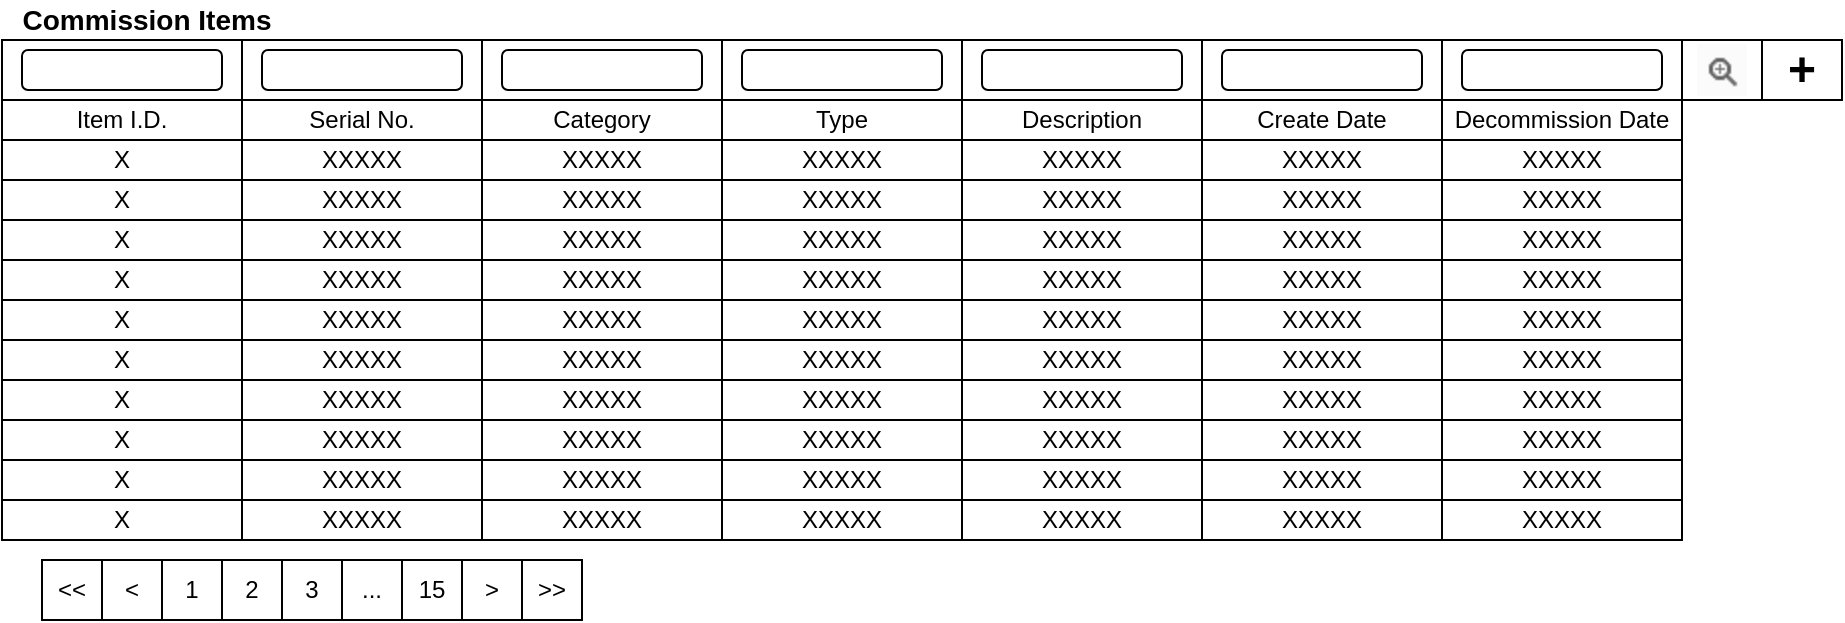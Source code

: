 <mxfile version="12.3.2" type="device" pages="1"><diagram id="bL0WwkCuKKonCKTU5HaB" name="Page-1"><mxGraphModel dx="1086" dy="494" grid="0" gridSize="10" guides="1" tooltips="1" connect="1" arrows="1" fold="1" page="0" pageScale="1" pageWidth="850" pageHeight="1100" math="0" shadow="0"><root><mxCell id="0"/><mxCell id="1" parent="0"/><mxCell id="B8XnHveXFob2aplnVtOJ-1" value="Serial No." style="rounded=0;whiteSpace=wrap;html=1;" parent="1" vertex="1"><mxGeometry x="240" y="90" width="120" height="20" as="geometry"/></mxCell><mxCell id="B8XnHveXFob2aplnVtOJ-2" value="Item I.D." style="rounded=0;whiteSpace=wrap;html=1;" parent="1" vertex="1"><mxGeometry x="120" y="90" width="120" height="20" as="geometry"/></mxCell><mxCell id="B8XnHveXFob2aplnVtOJ-3" value="Category" style="rounded=0;whiteSpace=wrap;html=1;" parent="1" vertex="1"><mxGeometry x="360" y="90" width="120" height="20" as="geometry"/></mxCell><mxCell id="B8XnHveXFob2aplnVtOJ-4" value="Type" style="rounded=0;whiteSpace=wrap;html=1;" parent="1" vertex="1"><mxGeometry x="480" y="90" width="120" height="20" as="geometry"/></mxCell><mxCell id="B8XnHveXFob2aplnVtOJ-5" value="Description" style="rounded=0;whiteSpace=wrap;html=1;" parent="1" vertex="1"><mxGeometry x="600" y="90" width="120" height="20" as="geometry"/></mxCell><mxCell id="B8XnHveXFob2aplnVtOJ-6" value="Create Date" style="rounded=0;whiteSpace=wrap;html=1;" parent="1" vertex="1"><mxGeometry x="720" y="90" width="120" height="20" as="geometry"/></mxCell><mxCell id="B8XnHveXFob2aplnVtOJ-7" value="Decommission Date" style="rounded=0;whiteSpace=wrap;html=1;" parent="1" vertex="1"><mxGeometry x="840" y="90" width="120" height="20" as="geometry"/></mxCell><mxCell id="B8XnHveXFob2aplnVtOJ-8" value="XXXXX" style="rounded=0;whiteSpace=wrap;html=1;" parent="1" vertex="1"><mxGeometry x="240" y="110" width="120" height="20" as="geometry"/></mxCell><mxCell id="B8XnHveXFob2aplnVtOJ-9" value="X" style="rounded=0;whiteSpace=wrap;html=1;" parent="1" vertex="1"><mxGeometry x="120" y="110" width="120" height="20" as="geometry"/></mxCell><mxCell id="B8XnHveXFob2aplnVtOJ-10" value="XXXXX" style="rounded=0;whiteSpace=wrap;html=1;" parent="1" vertex="1"><mxGeometry x="360" y="110" width="120" height="20" as="geometry"/></mxCell><mxCell id="B8XnHveXFob2aplnVtOJ-11" value="XXXXX" style="rounded=0;whiteSpace=wrap;html=1;" parent="1" vertex="1"><mxGeometry x="480" y="110" width="120" height="20" as="geometry"/></mxCell><mxCell id="B8XnHveXFob2aplnVtOJ-12" value="XXXXX" style="rounded=0;whiteSpace=wrap;html=1;" parent="1" vertex="1"><mxGeometry x="600" y="110" width="120" height="20" as="geometry"/></mxCell><mxCell id="B8XnHveXFob2aplnVtOJ-13" value="XXXXX" style="rounded=0;whiteSpace=wrap;html=1;" parent="1" vertex="1"><mxGeometry x="720" y="110" width="120" height="20" as="geometry"/></mxCell><mxCell id="B8XnHveXFob2aplnVtOJ-14" value="XXXXX" style="rounded=0;whiteSpace=wrap;html=1;" parent="1" vertex="1"><mxGeometry x="840" y="110" width="120" height="20" as="geometry"/></mxCell><mxCell id="B8XnHveXFob2aplnVtOJ-22" value="" style="rounded=0;whiteSpace=wrap;html=1;" parent="1" vertex="1"><mxGeometry x="240" y="60" width="120" height="30" as="geometry"/></mxCell><mxCell id="B8XnHveXFob2aplnVtOJ-23" value="" style="rounded=0;whiteSpace=wrap;html=1;" parent="1" vertex="1"><mxGeometry x="120" y="60" width="120" height="30" as="geometry"/></mxCell><mxCell id="B8XnHveXFob2aplnVtOJ-24" value="" style="rounded=0;whiteSpace=wrap;html=1;" parent="1" vertex="1"><mxGeometry x="360" y="60" width="120" height="30" as="geometry"/></mxCell><mxCell id="B8XnHveXFob2aplnVtOJ-25" value="" style="rounded=0;whiteSpace=wrap;html=1;" parent="1" vertex="1"><mxGeometry x="480" y="60" width="120" height="30" as="geometry"/></mxCell><mxCell id="B8XnHveXFob2aplnVtOJ-26" value="" style="rounded=0;whiteSpace=wrap;html=1;" parent="1" vertex="1"><mxGeometry x="600" y="60" width="120" height="30" as="geometry"/></mxCell><mxCell id="B8XnHveXFob2aplnVtOJ-27" value="" style="rounded=0;whiteSpace=wrap;html=1;" parent="1" vertex="1"><mxGeometry x="720" y="60" width="120" height="30" as="geometry"/></mxCell><mxCell id="B8XnHveXFob2aplnVtOJ-28" value="" style="rounded=0;whiteSpace=wrap;html=1;" parent="1" vertex="1"><mxGeometry x="840" y="60" width="120" height="30" as="geometry"/></mxCell><mxCell id="B8XnHveXFob2aplnVtOJ-29" value="" style="rounded=1;whiteSpace=wrap;html=1;" parent="1" vertex="1"><mxGeometry x="130" y="65" width="100" height="20" as="geometry"/></mxCell><mxCell id="B8XnHveXFob2aplnVtOJ-30" value="" style="rounded=1;whiteSpace=wrap;html=1;" parent="1" vertex="1"><mxGeometry x="250" y="65" width="100" height="20" as="geometry"/></mxCell><mxCell id="B8XnHveXFob2aplnVtOJ-31" value="" style="rounded=1;whiteSpace=wrap;html=1;" parent="1" vertex="1"><mxGeometry x="370" y="65" width="100" height="20" as="geometry"/></mxCell><mxCell id="B8XnHveXFob2aplnVtOJ-32" value="" style="rounded=1;whiteSpace=wrap;html=1;" parent="1" vertex="1"><mxGeometry x="490" y="65" width="100" height="20" as="geometry"/></mxCell><mxCell id="B8XnHveXFob2aplnVtOJ-34" value="" style="rounded=1;whiteSpace=wrap;html=1;" parent="1" vertex="1"><mxGeometry x="610" y="65" width="100" height="20" as="geometry"/></mxCell><mxCell id="B8XnHveXFob2aplnVtOJ-35" value="" style="rounded=1;whiteSpace=wrap;html=1;" parent="1" vertex="1"><mxGeometry x="730" y="65" width="100" height="20" as="geometry"/></mxCell><mxCell id="B8XnHveXFob2aplnVtOJ-36" value="" style="rounded=1;whiteSpace=wrap;html=1;" parent="1" vertex="1"><mxGeometry x="850" y="65" width="100" height="20" as="geometry"/></mxCell><mxCell id="B8XnHveXFob2aplnVtOJ-37" value="" style="rounded=0;whiteSpace=wrap;html=1;" parent="1" vertex="1"><mxGeometry x="960" y="60" width="40" height="30" as="geometry"/></mxCell><mxCell id="B8XnHveXFob2aplnVtOJ-39" value="" style="shape=image;verticalLabelPosition=bottom;labelBackgroundColor=#ffffff;verticalAlign=top;aspect=fixed;imageAspect=0;image=data:image/png,iVBORw0KGgoAAAANSUhEUgAAABkAAAAaCAYAAABCfffNAAABA0lEQVRIDe1Uyw2EIBDFzbah1diBVdCCJ0+2YBV2YDeUwWE3j+QRJA6fqHvYOAfnw/CeMww01tqPulleN+M7+Iekqsv/0653Sd3zPCtjjE9t21aN4+j9nNHk7onWWsRYlkVcCxeSJCTo+14Nw+D3reuqtm1zfgmRePBoESQkmKbJxUCIOIR5zhE+IgnPIKwgxGCceeFabBcdPCvAZtrUMeCRX0UC4BpwEortwphCcMhHwjjzjnIY+8l0JUnwJxxj/lWsSy6m2C6C4R7ELYHPOKYrN8bZSkgmaT45qYqylUjgjOMNA0GqotMkICNR13Xk3unT7dqhCc4llQjYPvyQ+FaUGF+07G3bLn+P1AAAAABJRU5ErkJggg==;" parent="1" vertex="1"><mxGeometry x="967.5" y="62" width="25" height="26" as="geometry"/></mxCell><mxCell id="B8XnHveXFob2aplnVtOJ-47" value="XXXXX" style="rounded=0;whiteSpace=wrap;html=1;" parent="1" vertex="1"><mxGeometry x="240" y="130" width="120" height="20" as="geometry"/></mxCell><mxCell id="B8XnHveXFob2aplnVtOJ-48" value="X" style="rounded=0;whiteSpace=wrap;html=1;" parent="1" vertex="1"><mxGeometry x="120" y="130" width="120" height="20" as="geometry"/></mxCell><mxCell id="B8XnHveXFob2aplnVtOJ-49" value="XXXXX" style="rounded=0;whiteSpace=wrap;html=1;" parent="1" vertex="1"><mxGeometry x="360" y="130" width="120" height="20" as="geometry"/></mxCell><mxCell id="B8XnHveXFob2aplnVtOJ-50" value="XXXXX" style="rounded=0;whiteSpace=wrap;html=1;" parent="1" vertex="1"><mxGeometry x="480" y="130" width="120" height="20" as="geometry"/></mxCell><mxCell id="B8XnHveXFob2aplnVtOJ-51" value="XXXXX" style="rounded=0;whiteSpace=wrap;html=1;" parent="1" vertex="1"><mxGeometry x="600" y="130" width="120" height="20" as="geometry"/></mxCell><mxCell id="B8XnHveXFob2aplnVtOJ-52" value="XXXXX" style="rounded=0;whiteSpace=wrap;html=1;" parent="1" vertex="1"><mxGeometry x="720" y="130" width="120" height="20" as="geometry"/></mxCell><mxCell id="B8XnHveXFob2aplnVtOJ-53" value="XXXXX" style="rounded=0;whiteSpace=wrap;html=1;" parent="1" vertex="1"><mxGeometry x="840" y="130" width="120" height="20" as="geometry"/></mxCell><mxCell id="B8XnHveXFob2aplnVtOJ-54" value="XXXXX" style="rounded=0;whiteSpace=wrap;html=1;" parent="1" vertex="1"><mxGeometry x="240" y="150" width="120" height="20" as="geometry"/></mxCell><mxCell id="B8XnHveXFob2aplnVtOJ-55" value="X" style="rounded=0;whiteSpace=wrap;html=1;" parent="1" vertex="1"><mxGeometry x="120" y="150" width="120" height="20" as="geometry"/></mxCell><mxCell id="B8XnHveXFob2aplnVtOJ-56" value="XXXXX" style="rounded=0;whiteSpace=wrap;html=1;" parent="1" vertex="1"><mxGeometry x="360" y="150" width="120" height="20" as="geometry"/></mxCell><mxCell id="B8XnHveXFob2aplnVtOJ-57" value="XXXXX" style="rounded=0;whiteSpace=wrap;html=1;" parent="1" vertex="1"><mxGeometry x="480" y="150" width="120" height="20" as="geometry"/></mxCell><mxCell id="B8XnHveXFob2aplnVtOJ-58" value="XXXXX" style="rounded=0;whiteSpace=wrap;html=1;" parent="1" vertex="1"><mxGeometry x="600" y="150" width="120" height="20" as="geometry"/></mxCell><mxCell id="B8XnHveXFob2aplnVtOJ-59" value="XXXXX" style="rounded=0;whiteSpace=wrap;html=1;" parent="1" vertex="1"><mxGeometry x="720" y="150" width="120" height="20" as="geometry"/></mxCell><mxCell id="B8XnHveXFob2aplnVtOJ-60" value="XXXXX" style="rounded=0;whiteSpace=wrap;html=1;" parent="1" vertex="1"><mxGeometry x="840" y="150" width="120" height="20" as="geometry"/></mxCell><mxCell id="B8XnHveXFob2aplnVtOJ-61" value="XXXXX" style="rounded=0;whiteSpace=wrap;html=1;" parent="1" vertex="1"><mxGeometry x="240" y="170" width="120" height="20" as="geometry"/></mxCell><mxCell id="B8XnHveXFob2aplnVtOJ-62" value="X" style="rounded=0;whiteSpace=wrap;html=1;" parent="1" vertex="1"><mxGeometry x="120" y="170" width="120" height="20" as="geometry"/></mxCell><mxCell id="B8XnHveXFob2aplnVtOJ-63" value="XXXXX" style="rounded=0;whiteSpace=wrap;html=1;" parent="1" vertex="1"><mxGeometry x="360" y="170" width="120" height="20" as="geometry"/></mxCell><mxCell id="B8XnHveXFob2aplnVtOJ-64" value="XXXXX" style="rounded=0;whiteSpace=wrap;html=1;" parent="1" vertex="1"><mxGeometry x="480" y="170" width="120" height="20" as="geometry"/></mxCell><mxCell id="B8XnHveXFob2aplnVtOJ-65" value="XXXXX" style="rounded=0;whiteSpace=wrap;html=1;" parent="1" vertex="1"><mxGeometry x="600" y="170" width="120" height="20" as="geometry"/></mxCell><mxCell id="B8XnHveXFob2aplnVtOJ-66" value="XXXXX" style="rounded=0;whiteSpace=wrap;html=1;" parent="1" vertex="1"><mxGeometry x="720" y="170" width="120" height="20" as="geometry"/></mxCell><mxCell id="B8XnHveXFob2aplnVtOJ-67" value="XXXXX" style="rounded=0;whiteSpace=wrap;html=1;" parent="1" vertex="1"><mxGeometry x="840" y="170" width="120" height="20" as="geometry"/></mxCell><mxCell id="B8XnHveXFob2aplnVtOJ-68" value="XXXXX" style="rounded=0;whiteSpace=wrap;html=1;" parent="1" vertex="1"><mxGeometry x="240" y="190" width="120" height="20" as="geometry"/></mxCell><mxCell id="B8XnHveXFob2aplnVtOJ-69" value="X" style="rounded=0;whiteSpace=wrap;html=1;" parent="1" vertex="1"><mxGeometry x="120" y="190" width="120" height="20" as="geometry"/></mxCell><mxCell id="B8XnHveXFob2aplnVtOJ-70" value="XXXXX" style="rounded=0;whiteSpace=wrap;html=1;" parent="1" vertex="1"><mxGeometry x="360" y="190" width="120" height="20" as="geometry"/></mxCell><mxCell id="B8XnHveXFob2aplnVtOJ-71" value="XXXXX" style="rounded=0;whiteSpace=wrap;html=1;" parent="1" vertex="1"><mxGeometry x="480" y="190" width="120" height="20" as="geometry"/></mxCell><mxCell id="B8XnHveXFob2aplnVtOJ-72" value="XXXXX" style="rounded=0;whiteSpace=wrap;html=1;" parent="1" vertex="1"><mxGeometry x="600" y="190" width="120" height="20" as="geometry"/></mxCell><mxCell id="B8XnHveXFob2aplnVtOJ-73" value="XXXXX" style="rounded=0;whiteSpace=wrap;html=1;" parent="1" vertex="1"><mxGeometry x="720" y="190" width="120" height="20" as="geometry"/></mxCell><mxCell id="B8XnHveXFob2aplnVtOJ-74" value="XXXXX" style="rounded=0;whiteSpace=wrap;html=1;" parent="1" vertex="1"><mxGeometry x="840" y="190" width="120" height="20" as="geometry"/></mxCell><mxCell id="B8XnHveXFob2aplnVtOJ-83" value="XXXXX" style="rounded=0;whiteSpace=wrap;html=1;" parent="1" vertex="1"><mxGeometry x="240" y="210" width="120" height="20" as="geometry"/></mxCell><mxCell id="B8XnHveXFob2aplnVtOJ-84" value="X" style="rounded=0;whiteSpace=wrap;html=1;" parent="1" vertex="1"><mxGeometry x="120" y="210" width="120" height="20" as="geometry"/></mxCell><mxCell id="B8XnHveXFob2aplnVtOJ-85" value="XXXXX" style="rounded=0;whiteSpace=wrap;html=1;" parent="1" vertex="1"><mxGeometry x="360" y="210" width="120" height="20" as="geometry"/></mxCell><mxCell id="B8XnHveXFob2aplnVtOJ-86" value="XXXXX" style="rounded=0;whiteSpace=wrap;html=1;" parent="1" vertex="1"><mxGeometry x="480" y="210" width="120" height="20" as="geometry"/></mxCell><mxCell id="B8XnHveXFob2aplnVtOJ-87" value="XXXXX" style="rounded=0;whiteSpace=wrap;html=1;" parent="1" vertex="1"><mxGeometry x="600" y="210" width="120" height="20" as="geometry"/></mxCell><mxCell id="B8XnHveXFob2aplnVtOJ-88" value="XXXXX" style="rounded=0;whiteSpace=wrap;html=1;" parent="1" vertex="1"><mxGeometry x="720" y="210" width="120" height="20" as="geometry"/></mxCell><mxCell id="B8XnHveXFob2aplnVtOJ-89" value="XXXXX" style="rounded=0;whiteSpace=wrap;html=1;" parent="1" vertex="1"><mxGeometry x="840" y="210" width="120" height="20" as="geometry"/></mxCell><mxCell id="B8XnHveXFob2aplnVtOJ-90" value="XXXXX" style="rounded=0;whiteSpace=wrap;html=1;" parent="1" vertex="1"><mxGeometry x="240" y="230" width="120" height="20" as="geometry"/></mxCell><mxCell id="B8XnHveXFob2aplnVtOJ-91" value="X" style="rounded=0;whiteSpace=wrap;html=1;" parent="1" vertex="1"><mxGeometry x="120" y="230" width="120" height="20" as="geometry"/></mxCell><mxCell id="B8XnHveXFob2aplnVtOJ-92" value="XXXXX" style="rounded=0;whiteSpace=wrap;html=1;" parent="1" vertex="1"><mxGeometry x="360" y="230" width="120" height="20" as="geometry"/></mxCell><mxCell id="B8XnHveXFob2aplnVtOJ-93" value="XXXXX" style="rounded=0;whiteSpace=wrap;html=1;" parent="1" vertex="1"><mxGeometry x="480" y="230" width="120" height="20" as="geometry"/></mxCell><mxCell id="B8XnHveXFob2aplnVtOJ-94" value="XXXXX" style="rounded=0;whiteSpace=wrap;html=1;" parent="1" vertex="1"><mxGeometry x="600" y="230" width="120" height="20" as="geometry"/></mxCell><mxCell id="B8XnHveXFob2aplnVtOJ-95" value="XXXXX" style="rounded=0;whiteSpace=wrap;html=1;" parent="1" vertex="1"><mxGeometry x="720" y="230" width="120" height="20" as="geometry"/></mxCell><mxCell id="B8XnHveXFob2aplnVtOJ-96" value="XXXXX" style="rounded=0;whiteSpace=wrap;html=1;" parent="1" vertex="1"><mxGeometry x="840" y="230" width="120" height="20" as="geometry"/></mxCell><mxCell id="B8XnHveXFob2aplnVtOJ-97" value="XXXXX" style="rounded=0;whiteSpace=wrap;html=1;" parent="1" vertex="1"><mxGeometry x="240" y="250" width="120" height="20" as="geometry"/></mxCell><mxCell id="B8XnHveXFob2aplnVtOJ-98" value="X" style="rounded=0;whiteSpace=wrap;html=1;" parent="1" vertex="1"><mxGeometry x="120" y="250" width="120" height="20" as="geometry"/></mxCell><mxCell id="B8XnHveXFob2aplnVtOJ-99" value="XXXXX" style="rounded=0;whiteSpace=wrap;html=1;" parent="1" vertex="1"><mxGeometry x="360" y="250" width="120" height="20" as="geometry"/></mxCell><mxCell id="B8XnHveXFob2aplnVtOJ-100" value="XXXXX" style="rounded=0;whiteSpace=wrap;html=1;" parent="1" vertex="1"><mxGeometry x="480" y="250" width="120" height="20" as="geometry"/></mxCell><mxCell id="B8XnHveXFob2aplnVtOJ-101" value="XXXXX" style="rounded=0;whiteSpace=wrap;html=1;" parent="1" vertex="1"><mxGeometry x="600" y="250" width="120" height="20" as="geometry"/></mxCell><mxCell id="B8XnHveXFob2aplnVtOJ-102" value="XXXXX" style="rounded=0;whiteSpace=wrap;html=1;" parent="1" vertex="1"><mxGeometry x="720" y="250" width="120" height="20" as="geometry"/></mxCell><mxCell id="B8XnHveXFob2aplnVtOJ-103" value="XXXXX" style="rounded=0;whiteSpace=wrap;html=1;" parent="1" vertex="1"><mxGeometry x="840" y="250" width="120" height="20" as="geometry"/></mxCell><mxCell id="B8XnHveXFob2aplnVtOJ-104" value="XXXXX" style="rounded=0;whiteSpace=wrap;html=1;" parent="1" vertex="1"><mxGeometry x="240" y="270" width="120" height="20" as="geometry"/></mxCell><mxCell id="B8XnHveXFob2aplnVtOJ-105" value="X" style="rounded=0;whiteSpace=wrap;html=1;" parent="1" vertex="1"><mxGeometry x="120" y="270" width="120" height="20" as="geometry"/></mxCell><mxCell id="B8XnHveXFob2aplnVtOJ-106" value="XXXXX" style="rounded=0;whiteSpace=wrap;html=1;" parent="1" vertex="1"><mxGeometry x="360" y="270" width="120" height="20" as="geometry"/></mxCell><mxCell id="B8XnHveXFob2aplnVtOJ-107" value="XXXXX" style="rounded=0;whiteSpace=wrap;html=1;" parent="1" vertex="1"><mxGeometry x="480" y="270" width="120" height="20" as="geometry"/></mxCell><mxCell id="B8XnHveXFob2aplnVtOJ-108" value="XXXXX" style="rounded=0;whiteSpace=wrap;html=1;" parent="1" vertex="1"><mxGeometry x="600" y="270" width="120" height="20" as="geometry"/></mxCell><mxCell id="B8XnHveXFob2aplnVtOJ-109" value="XXXXX" style="rounded=0;whiteSpace=wrap;html=1;" parent="1" vertex="1"><mxGeometry x="720" y="270" width="120" height="20" as="geometry"/></mxCell><mxCell id="B8XnHveXFob2aplnVtOJ-110" value="XXXXX" style="rounded=0;whiteSpace=wrap;html=1;" parent="1" vertex="1"><mxGeometry x="840" y="270" width="120" height="20" as="geometry"/></mxCell><mxCell id="B8XnHveXFob2aplnVtOJ-111" value="XXXXX" style="rounded=0;whiteSpace=wrap;html=1;" parent="1" vertex="1"><mxGeometry x="240" y="290" width="120" height="20" as="geometry"/></mxCell><mxCell id="B8XnHveXFob2aplnVtOJ-112" value="X" style="rounded=0;whiteSpace=wrap;html=1;" parent="1" vertex="1"><mxGeometry x="120" y="290" width="120" height="20" as="geometry"/></mxCell><mxCell id="B8XnHveXFob2aplnVtOJ-113" value="XXXXX" style="rounded=0;whiteSpace=wrap;html=1;" parent="1" vertex="1"><mxGeometry x="360" y="290" width="120" height="20" as="geometry"/></mxCell><mxCell id="B8XnHveXFob2aplnVtOJ-114" value="XXXXX" style="rounded=0;whiteSpace=wrap;html=1;" parent="1" vertex="1"><mxGeometry x="480" y="290" width="120" height="20" as="geometry"/></mxCell><mxCell id="B8XnHveXFob2aplnVtOJ-115" value="XXXXX" style="rounded=0;whiteSpace=wrap;html=1;" parent="1" vertex="1"><mxGeometry x="600" y="290" width="120" height="20" as="geometry"/></mxCell><mxCell id="B8XnHveXFob2aplnVtOJ-116" value="XXXXX" style="rounded=0;whiteSpace=wrap;html=1;" parent="1" vertex="1"><mxGeometry x="720" y="290" width="120" height="20" as="geometry"/></mxCell><mxCell id="B8XnHveXFob2aplnVtOJ-117" value="XXXXX" style="rounded=0;whiteSpace=wrap;html=1;" parent="1" vertex="1"><mxGeometry x="840" y="290" width="120" height="20" as="geometry"/></mxCell><mxCell id="B8XnHveXFob2aplnVtOJ-118" value="&amp;lt;&amp;lt;" style="whiteSpace=wrap;html=1;aspect=fixed;" parent="1" vertex="1"><mxGeometry x="140" y="320" width="30" height="30" as="geometry"/></mxCell><mxCell id="B8XnHveXFob2aplnVtOJ-119" value="&amp;lt;" style="whiteSpace=wrap;html=1;aspect=fixed;" parent="1" vertex="1"><mxGeometry x="170" y="320" width="30" height="30" as="geometry"/></mxCell><mxCell id="B8XnHveXFob2aplnVtOJ-120" value="1" style="whiteSpace=wrap;html=1;aspect=fixed;" parent="1" vertex="1"><mxGeometry x="200" y="320" width="30" height="30" as="geometry"/></mxCell><mxCell id="B8XnHveXFob2aplnVtOJ-121" value="2" style="whiteSpace=wrap;html=1;aspect=fixed;" parent="1" vertex="1"><mxGeometry x="230" y="320" width="30" height="30" as="geometry"/></mxCell><mxCell id="B8XnHveXFob2aplnVtOJ-122" value="3" style="whiteSpace=wrap;html=1;aspect=fixed;" parent="1" vertex="1"><mxGeometry x="260" y="320" width="30" height="30" as="geometry"/></mxCell><mxCell id="B8XnHveXFob2aplnVtOJ-123" value="..." style="whiteSpace=wrap;html=1;aspect=fixed;" parent="1" vertex="1"><mxGeometry x="290" y="320" width="30" height="30" as="geometry"/></mxCell><mxCell id="B8XnHveXFob2aplnVtOJ-124" value="15" style="whiteSpace=wrap;html=1;aspect=fixed;" parent="1" vertex="1"><mxGeometry x="320" y="320" width="30" height="30" as="geometry"/></mxCell><mxCell id="B8XnHveXFob2aplnVtOJ-125" value="&lt;font style=&quot;font-size: 14px&quot;&gt;&lt;b&gt;Commission Items&lt;/b&gt;&lt;/font&gt;" style="text;html=1;strokeColor=none;fillColor=none;align=center;verticalAlign=middle;whiteSpace=wrap;rounded=0;" parent="1" vertex="1"><mxGeometry x="120" y="40" width="145" height="20" as="geometry"/></mxCell><mxCell id="B8XnHveXFob2aplnVtOJ-127" value="&amp;gt;" style="whiteSpace=wrap;html=1;aspect=fixed;" parent="1" vertex="1"><mxGeometry x="350" y="320" width="30" height="30" as="geometry"/></mxCell><mxCell id="B8XnHveXFob2aplnVtOJ-128" value="&amp;gt;&amp;gt;" style="whiteSpace=wrap;html=1;aspect=fixed;" parent="1" vertex="1"><mxGeometry x="380" y="320" width="30" height="30" as="geometry"/></mxCell><mxCell id="Y0DjJzEAQPvlbOuOEUsS-1" value="&lt;font style=&quot;font-size: 24px&quot;&gt;&lt;b&gt;+&lt;/b&gt;&lt;/font&gt;" style="rounded=0;whiteSpace=wrap;html=1;" vertex="1" parent="1"><mxGeometry x="1000" y="60" width="40" height="30" as="geometry"/></mxCell></root></mxGraphModel></diagram></mxfile>